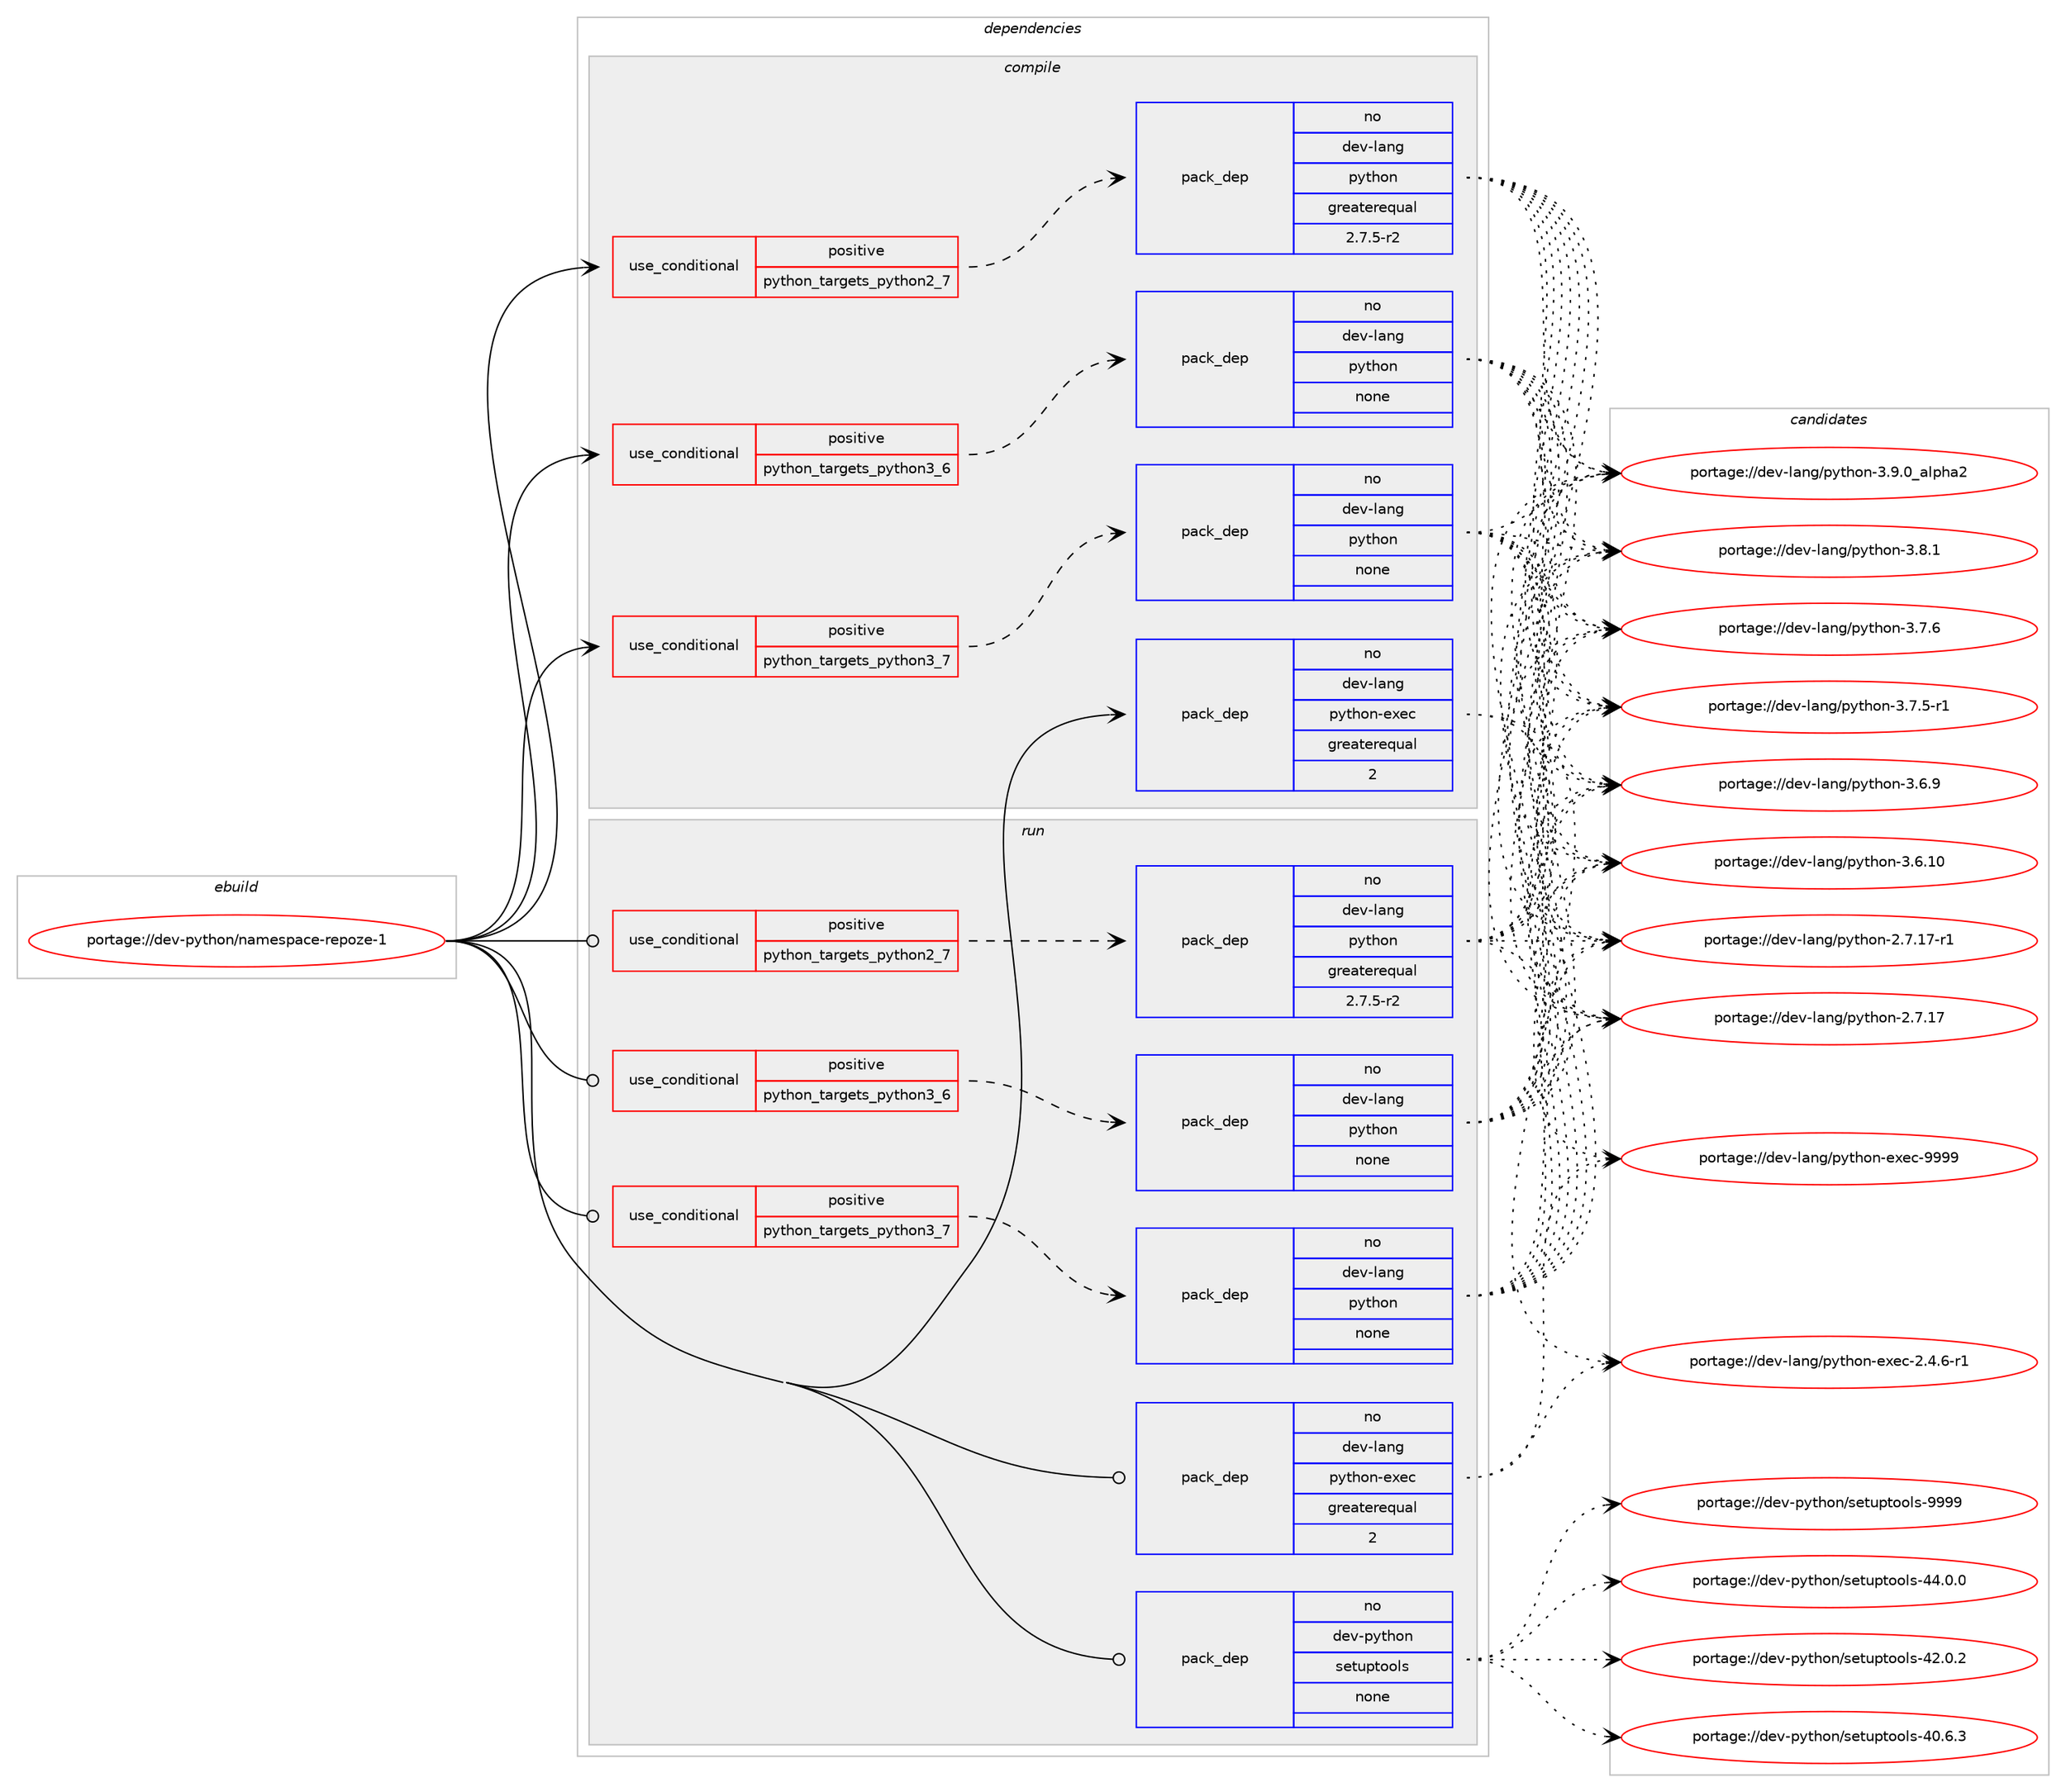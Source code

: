 digraph prolog {

# *************
# Graph options
# *************

newrank=true;
concentrate=true;
compound=true;
graph [rankdir=LR,fontname=Helvetica,fontsize=10,ranksep=1.5];#, ranksep=2.5, nodesep=0.2];
edge  [arrowhead=vee];
node  [fontname=Helvetica,fontsize=10];

# **********
# The ebuild
# **********

subgraph cluster_leftcol {
color=gray;
label=<<i>ebuild</i>>;
id [label="portage://dev-python/namespace-repoze-1", color=red, width=4, href="../dev-python/namespace-repoze-1.svg"];
}

# ****************
# The dependencies
# ****************

subgraph cluster_midcol {
color=gray;
label=<<i>dependencies</i>>;
subgraph cluster_compile {
fillcolor="#eeeeee";
style=filled;
label=<<i>compile</i>>;
subgraph cond112537 {
dependency449251 [label=<<TABLE BORDER="0" CELLBORDER="1" CELLSPACING="0" CELLPADDING="4"><TR><TD ROWSPAN="3" CELLPADDING="10">use_conditional</TD></TR><TR><TD>positive</TD></TR><TR><TD>python_targets_python2_7</TD></TR></TABLE>>, shape=none, color=red];
subgraph pack331734 {
dependency449252 [label=<<TABLE BORDER="0" CELLBORDER="1" CELLSPACING="0" CELLPADDING="4" WIDTH="220"><TR><TD ROWSPAN="6" CELLPADDING="30">pack_dep</TD></TR><TR><TD WIDTH="110">no</TD></TR><TR><TD>dev-lang</TD></TR><TR><TD>python</TD></TR><TR><TD>greaterequal</TD></TR><TR><TD>2.7.5-r2</TD></TR></TABLE>>, shape=none, color=blue];
}
dependency449251:e -> dependency449252:w [weight=20,style="dashed",arrowhead="vee"];
}
id:e -> dependency449251:w [weight=20,style="solid",arrowhead="vee"];
subgraph cond112538 {
dependency449253 [label=<<TABLE BORDER="0" CELLBORDER="1" CELLSPACING="0" CELLPADDING="4"><TR><TD ROWSPAN="3" CELLPADDING="10">use_conditional</TD></TR><TR><TD>positive</TD></TR><TR><TD>python_targets_python3_6</TD></TR></TABLE>>, shape=none, color=red];
subgraph pack331735 {
dependency449254 [label=<<TABLE BORDER="0" CELLBORDER="1" CELLSPACING="0" CELLPADDING="4" WIDTH="220"><TR><TD ROWSPAN="6" CELLPADDING="30">pack_dep</TD></TR><TR><TD WIDTH="110">no</TD></TR><TR><TD>dev-lang</TD></TR><TR><TD>python</TD></TR><TR><TD>none</TD></TR><TR><TD></TD></TR></TABLE>>, shape=none, color=blue];
}
dependency449253:e -> dependency449254:w [weight=20,style="dashed",arrowhead="vee"];
}
id:e -> dependency449253:w [weight=20,style="solid",arrowhead="vee"];
subgraph cond112539 {
dependency449255 [label=<<TABLE BORDER="0" CELLBORDER="1" CELLSPACING="0" CELLPADDING="4"><TR><TD ROWSPAN="3" CELLPADDING="10">use_conditional</TD></TR><TR><TD>positive</TD></TR><TR><TD>python_targets_python3_7</TD></TR></TABLE>>, shape=none, color=red];
subgraph pack331736 {
dependency449256 [label=<<TABLE BORDER="0" CELLBORDER="1" CELLSPACING="0" CELLPADDING="4" WIDTH="220"><TR><TD ROWSPAN="6" CELLPADDING="30">pack_dep</TD></TR><TR><TD WIDTH="110">no</TD></TR><TR><TD>dev-lang</TD></TR><TR><TD>python</TD></TR><TR><TD>none</TD></TR><TR><TD></TD></TR></TABLE>>, shape=none, color=blue];
}
dependency449255:e -> dependency449256:w [weight=20,style="dashed",arrowhead="vee"];
}
id:e -> dependency449255:w [weight=20,style="solid",arrowhead="vee"];
subgraph pack331737 {
dependency449257 [label=<<TABLE BORDER="0" CELLBORDER="1" CELLSPACING="0" CELLPADDING="4" WIDTH="220"><TR><TD ROWSPAN="6" CELLPADDING="30">pack_dep</TD></TR><TR><TD WIDTH="110">no</TD></TR><TR><TD>dev-lang</TD></TR><TR><TD>python-exec</TD></TR><TR><TD>greaterequal</TD></TR><TR><TD>2</TD></TR></TABLE>>, shape=none, color=blue];
}
id:e -> dependency449257:w [weight=20,style="solid",arrowhead="vee"];
}
subgraph cluster_compileandrun {
fillcolor="#eeeeee";
style=filled;
label=<<i>compile and run</i>>;
}
subgraph cluster_run {
fillcolor="#eeeeee";
style=filled;
label=<<i>run</i>>;
subgraph cond112540 {
dependency449258 [label=<<TABLE BORDER="0" CELLBORDER="1" CELLSPACING="0" CELLPADDING="4"><TR><TD ROWSPAN="3" CELLPADDING="10">use_conditional</TD></TR><TR><TD>positive</TD></TR><TR><TD>python_targets_python2_7</TD></TR></TABLE>>, shape=none, color=red];
subgraph pack331738 {
dependency449259 [label=<<TABLE BORDER="0" CELLBORDER="1" CELLSPACING="0" CELLPADDING="4" WIDTH="220"><TR><TD ROWSPAN="6" CELLPADDING="30">pack_dep</TD></TR><TR><TD WIDTH="110">no</TD></TR><TR><TD>dev-lang</TD></TR><TR><TD>python</TD></TR><TR><TD>greaterequal</TD></TR><TR><TD>2.7.5-r2</TD></TR></TABLE>>, shape=none, color=blue];
}
dependency449258:e -> dependency449259:w [weight=20,style="dashed",arrowhead="vee"];
}
id:e -> dependency449258:w [weight=20,style="solid",arrowhead="odot"];
subgraph cond112541 {
dependency449260 [label=<<TABLE BORDER="0" CELLBORDER="1" CELLSPACING="0" CELLPADDING="4"><TR><TD ROWSPAN="3" CELLPADDING="10">use_conditional</TD></TR><TR><TD>positive</TD></TR><TR><TD>python_targets_python3_6</TD></TR></TABLE>>, shape=none, color=red];
subgraph pack331739 {
dependency449261 [label=<<TABLE BORDER="0" CELLBORDER="1" CELLSPACING="0" CELLPADDING="4" WIDTH="220"><TR><TD ROWSPAN="6" CELLPADDING="30">pack_dep</TD></TR><TR><TD WIDTH="110">no</TD></TR><TR><TD>dev-lang</TD></TR><TR><TD>python</TD></TR><TR><TD>none</TD></TR><TR><TD></TD></TR></TABLE>>, shape=none, color=blue];
}
dependency449260:e -> dependency449261:w [weight=20,style="dashed",arrowhead="vee"];
}
id:e -> dependency449260:w [weight=20,style="solid",arrowhead="odot"];
subgraph cond112542 {
dependency449262 [label=<<TABLE BORDER="0" CELLBORDER="1" CELLSPACING="0" CELLPADDING="4"><TR><TD ROWSPAN="3" CELLPADDING="10">use_conditional</TD></TR><TR><TD>positive</TD></TR><TR><TD>python_targets_python3_7</TD></TR></TABLE>>, shape=none, color=red];
subgraph pack331740 {
dependency449263 [label=<<TABLE BORDER="0" CELLBORDER="1" CELLSPACING="0" CELLPADDING="4" WIDTH="220"><TR><TD ROWSPAN="6" CELLPADDING="30">pack_dep</TD></TR><TR><TD WIDTH="110">no</TD></TR><TR><TD>dev-lang</TD></TR><TR><TD>python</TD></TR><TR><TD>none</TD></TR><TR><TD></TD></TR></TABLE>>, shape=none, color=blue];
}
dependency449262:e -> dependency449263:w [weight=20,style="dashed",arrowhead="vee"];
}
id:e -> dependency449262:w [weight=20,style="solid",arrowhead="odot"];
subgraph pack331741 {
dependency449264 [label=<<TABLE BORDER="0" CELLBORDER="1" CELLSPACING="0" CELLPADDING="4" WIDTH="220"><TR><TD ROWSPAN="6" CELLPADDING="30">pack_dep</TD></TR><TR><TD WIDTH="110">no</TD></TR><TR><TD>dev-lang</TD></TR><TR><TD>python-exec</TD></TR><TR><TD>greaterequal</TD></TR><TR><TD>2</TD></TR></TABLE>>, shape=none, color=blue];
}
id:e -> dependency449264:w [weight=20,style="solid",arrowhead="odot"];
subgraph pack331742 {
dependency449265 [label=<<TABLE BORDER="0" CELLBORDER="1" CELLSPACING="0" CELLPADDING="4" WIDTH="220"><TR><TD ROWSPAN="6" CELLPADDING="30">pack_dep</TD></TR><TR><TD WIDTH="110">no</TD></TR><TR><TD>dev-python</TD></TR><TR><TD>setuptools</TD></TR><TR><TD>none</TD></TR><TR><TD></TD></TR></TABLE>>, shape=none, color=blue];
}
id:e -> dependency449265:w [weight=20,style="solid",arrowhead="odot"];
}
}

# **************
# The candidates
# **************

subgraph cluster_choices {
rank=same;
color=gray;
label=<<i>candidates</i>>;

subgraph choice331734 {
color=black;
nodesep=1;
choice10010111845108971101034711212111610411111045514657464895971081121049750 [label="portage://dev-lang/python-3.9.0_alpha2", color=red, width=4,href="../dev-lang/python-3.9.0_alpha2.svg"];
choice100101118451089711010347112121116104111110455146564649 [label="portage://dev-lang/python-3.8.1", color=red, width=4,href="../dev-lang/python-3.8.1.svg"];
choice100101118451089711010347112121116104111110455146554654 [label="portage://dev-lang/python-3.7.6", color=red, width=4,href="../dev-lang/python-3.7.6.svg"];
choice1001011184510897110103471121211161041111104551465546534511449 [label="portage://dev-lang/python-3.7.5-r1", color=red, width=4,href="../dev-lang/python-3.7.5-r1.svg"];
choice100101118451089711010347112121116104111110455146544657 [label="portage://dev-lang/python-3.6.9", color=red, width=4,href="../dev-lang/python-3.6.9.svg"];
choice10010111845108971101034711212111610411111045514654464948 [label="portage://dev-lang/python-3.6.10", color=red, width=4,href="../dev-lang/python-3.6.10.svg"];
choice100101118451089711010347112121116104111110455046554649554511449 [label="portage://dev-lang/python-2.7.17-r1", color=red, width=4,href="../dev-lang/python-2.7.17-r1.svg"];
choice10010111845108971101034711212111610411111045504655464955 [label="portage://dev-lang/python-2.7.17", color=red, width=4,href="../dev-lang/python-2.7.17.svg"];
dependency449252:e -> choice10010111845108971101034711212111610411111045514657464895971081121049750:w [style=dotted,weight="100"];
dependency449252:e -> choice100101118451089711010347112121116104111110455146564649:w [style=dotted,weight="100"];
dependency449252:e -> choice100101118451089711010347112121116104111110455146554654:w [style=dotted,weight="100"];
dependency449252:e -> choice1001011184510897110103471121211161041111104551465546534511449:w [style=dotted,weight="100"];
dependency449252:e -> choice100101118451089711010347112121116104111110455146544657:w [style=dotted,weight="100"];
dependency449252:e -> choice10010111845108971101034711212111610411111045514654464948:w [style=dotted,weight="100"];
dependency449252:e -> choice100101118451089711010347112121116104111110455046554649554511449:w [style=dotted,weight="100"];
dependency449252:e -> choice10010111845108971101034711212111610411111045504655464955:w [style=dotted,weight="100"];
}
subgraph choice331735 {
color=black;
nodesep=1;
choice10010111845108971101034711212111610411111045514657464895971081121049750 [label="portage://dev-lang/python-3.9.0_alpha2", color=red, width=4,href="../dev-lang/python-3.9.0_alpha2.svg"];
choice100101118451089711010347112121116104111110455146564649 [label="portage://dev-lang/python-3.8.1", color=red, width=4,href="../dev-lang/python-3.8.1.svg"];
choice100101118451089711010347112121116104111110455146554654 [label="portage://dev-lang/python-3.7.6", color=red, width=4,href="../dev-lang/python-3.7.6.svg"];
choice1001011184510897110103471121211161041111104551465546534511449 [label="portage://dev-lang/python-3.7.5-r1", color=red, width=4,href="../dev-lang/python-3.7.5-r1.svg"];
choice100101118451089711010347112121116104111110455146544657 [label="portage://dev-lang/python-3.6.9", color=red, width=4,href="../dev-lang/python-3.6.9.svg"];
choice10010111845108971101034711212111610411111045514654464948 [label="portage://dev-lang/python-3.6.10", color=red, width=4,href="../dev-lang/python-3.6.10.svg"];
choice100101118451089711010347112121116104111110455046554649554511449 [label="portage://dev-lang/python-2.7.17-r1", color=red, width=4,href="../dev-lang/python-2.7.17-r1.svg"];
choice10010111845108971101034711212111610411111045504655464955 [label="portage://dev-lang/python-2.7.17", color=red, width=4,href="../dev-lang/python-2.7.17.svg"];
dependency449254:e -> choice10010111845108971101034711212111610411111045514657464895971081121049750:w [style=dotted,weight="100"];
dependency449254:e -> choice100101118451089711010347112121116104111110455146564649:w [style=dotted,weight="100"];
dependency449254:e -> choice100101118451089711010347112121116104111110455146554654:w [style=dotted,weight="100"];
dependency449254:e -> choice1001011184510897110103471121211161041111104551465546534511449:w [style=dotted,weight="100"];
dependency449254:e -> choice100101118451089711010347112121116104111110455146544657:w [style=dotted,weight="100"];
dependency449254:e -> choice10010111845108971101034711212111610411111045514654464948:w [style=dotted,weight="100"];
dependency449254:e -> choice100101118451089711010347112121116104111110455046554649554511449:w [style=dotted,weight="100"];
dependency449254:e -> choice10010111845108971101034711212111610411111045504655464955:w [style=dotted,weight="100"];
}
subgraph choice331736 {
color=black;
nodesep=1;
choice10010111845108971101034711212111610411111045514657464895971081121049750 [label="portage://dev-lang/python-3.9.0_alpha2", color=red, width=4,href="../dev-lang/python-3.9.0_alpha2.svg"];
choice100101118451089711010347112121116104111110455146564649 [label="portage://dev-lang/python-3.8.1", color=red, width=4,href="../dev-lang/python-3.8.1.svg"];
choice100101118451089711010347112121116104111110455146554654 [label="portage://dev-lang/python-3.7.6", color=red, width=4,href="../dev-lang/python-3.7.6.svg"];
choice1001011184510897110103471121211161041111104551465546534511449 [label="portage://dev-lang/python-3.7.5-r1", color=red, width=4,href="../dev-lang/python-3.7.5-r1.svg"];
choice100101118451089711010347112121116104111110455146544657 [label="portage://dev-lang/python-3.6.9", color=red, width=4,href="../dev-lang/python-3.6.9.svg"];
choice10010111845108971101034711212111610411111045514654464948 [label="portage://dev-lang/python-3.6.10", color=red, width=4,href="../dev-lang/python-3.6.10.svg"];
choice100101118451089711010347112121116104111110455046554649554511449 [label="portage://dev-lang/python-2.7.17-r1", color=red, width=4,href="../dev-lang/python-2.7.17-r1.svg"];
choice10010111845108971101034711212111610411111045504655464955 [label="portage://dev-lang/python-2.7.17", color=red, width=4,href="../dev-lang/python-2.7.17.svg"];
dependency449256:e -> choice10010111845108971101034711212111610411111045514657464895971081121049750:w [style=dotted,weight="100"];
dependency449256:e -> choice100101118451089711010347112121116104111110455146564649:w [style=dotted,weight="100"];
dependency449256:e -> choice100101118451089711010347112121116104111110455146554654:w [style=dotted,weight="100"];
dependency449256:e -> choice1001011184510897110103471121211161041111104551465546534511449:w [style=dotted,weight="100"];
dependency449256:e -> choice100101118451089711010347112121116104111110455146544657:w [style=dotted,weight="100"];
dependency449256:e -> choice10010111845108971101034711212111610411111045514654464948:w [style=dotted,weight="100"];
dependency449256:e -> choice100101118451089711010347112121116104111110455046554649554511449:w [style=dotted,weight="100"];
dependency449256:e -> choice10010111845108971101034711212111610411111045504655464955:w [style=dotted,weight="100"];
}
subgraph choice331737 {
color=black;
nodesep=1;
choice10010111845108971101034711212111610411111045101120101994557575757 [label="portage://dev-lang/python-exec-9999", color=red, width=4,href="../dev-lang/python-exec-9999.svg"];
choice10010111845108971101034711212111610411111045101120101994550465246544511449 [label="portage://dev-lang/python-exec-2.4.6-r1", color=red, width=4,href="../dev-lang/python-exec-2.4.6-r1.svg"];
dependency449257:e -> choice10010111845108971101034711212111610411111045101120101994557575757:w [style=dotted,weight="100"];
dependency449257:e -> choice10010111845108971101034711212111610411111045101120101994550465246544511449:w [style=dotted,weight="100"];
}
subgraph choice331738 {
color=black;
nodesep=1;
choice10010111845108971101034711212111610411111045514657464895971081121049750 [label="portage://dev-lang/python-3.9.0_alpha2", color=red, width=4,href="../dev-lang/python-3.9.0_alpha2.svg"];
choice100101118451089711010347112121116104111110455146564649 [label="portage://dev-lang/python-3.8.1", color=red, width=4,href="../dev-lang/python-3.8.1.svg"];
choice100101118451089711010347112121116104111110455146554654 [label="portage://dev-lang/python-3.7.6", color=red, width=4,href="../dev-lang/python-3.7.6.svg"];
choice1001011184510897110103471121211161041111104551465546534511449 [label="portage://dev-lang/python-3.7.5-r1", color=red, width=4,href="../dev-lang/python-3.7.5-r1.svg"];
choice100101118451089711010347112121116104111110455146544657 [label="portage://dev-lang/python-3.6.9", color=red, width=4,href="../dev-lang/python-3.6.9.svg"];
choice10010111845108971101034711212111610411111045514654464948 [label="portage://dev-lang/python-3.6.10", color=red, width=4,href="../dev-lang/python-3.6.10.svg"];
choice100101118451089711010347112121116104111110455046554649554511449 [label="portage://dev-lang/python-2.7.17-r1", color=red, width=4,href="../dev-lang/python-2.7.17-r1.svg"];
choice10010111845108971101034711212111610411111045504655464955 [label="portage://dev-lang/python-2.7.17", color=red, width=4,href="../dev-lang/python-2.7.17.svg"];
dependency449259:e -> choice10010111845108971101034711212111610411111045514657464895971081121049750:w [style=dotted,weight="100"];
dependency449259:e -> choice100101118451089711010347112121116104111110455146564649:w [style=dotted,weight="100"];
dependency449259:e -> choice100101118451089711010347112121116104111110455146554654:w [style=dotted,weight="100"];
dependency449259:e -> choice1001011184510897110103471121211161041111104551465546534511449:w [style=dotted,weight="100"];
dependency449259:e -> choice100101118451089711010347112121116104111110455146544657:w [style=dotted,weight="100"];
dependency449259:e -> choice10010111845108971101034711212111610411111045514654464948:w [style=dotted,weight="100"];
dependency449259:e -> choice100101118451089711010347112121116104111110455046554649554511449:w [style=dotted,weight="100"];
dependency449259:e -> choice10010111845108971101034711212111610411111045504655464955:w [style=dotted,weight="100"];
}
subgraph choice331739 {
color=black;
nodesep=1;
choice10010111845108971101034711212111610411111045514657464895971081121049750 [label="portage://dev-lang/python-3.9.0_alpha2", color=red, width=4,href="../dev-lang/python-3.9.0_alpha2.svg"];
choice100101118451089711010347112121116104111110455146564649 [label="portage://dev-lang/python-3.8.1", color=red, width=4,href="../dev-lang/python-3.8.1.svg"];
choice100101118451089711010347112121116104111110455146554654 [label="portage://dev-lang/python-3.7.6", color=red, width=4,href="../dev-lang/python-3.7.6.svg"];
choice1001011184510897110103471121211161041111104551465546534511449 [label="portage://dev-lang/python-3.7.5-r1", color=red, width=4,href="../dev-lang/python-3.7.5-r1.svg"];
choice100101118451089711010347112121116104111110455146544657 [label="portage://dev-lang/python-3.6.9", color=red, width=4,href="../dev-lang/python-3.6.9.svg"];
choice10010111845108971101034711212111610411111045514654464948 [label="portage://dev-lang/python-3.6.10", color=red, width=4,href="../dev-lang/python-3.6.10.svg"];
choice100101118451089711010347112121116104111110455046554649554511449 [label="portage://dev-lang/python-2.7.17-r1", color=red, width=4,href="../dev-lang/python-2.7.17-r1.svg"];
choice10010111845108971101034711212111610411111045504655464955 [label="portage://dev-lang/python-2.7.17", color=red, width=4,href="../dev-lang/python-2.7.17.svg"];
dependency449261:e -> choice10010111845108971101034711212111610411111045514657464895971081121049750:w [style=dotted,weight="100"];
dependency449261:e -> choice100101118451089711010347112121116104111110455146564649:w [style=dotted,weight="100"];
dependency449261:e -> choice100101118451089711010347112121116104111110455146554654:w [style=dotted,weight="100"];
dependency449261:e -> choice1001011184510897110103471121211161041111104551465546534511449:w [style=dotted,weight="100"];
dependency449261:e -> choice100101118451089711010347112121116104111110455146544657:w [style=dotted,weight="100"];
dependency449261:e -> choice10010111845108971101034711212111610411111045514654464948:w [style=dotted,weight="100"];
dependency449261:e -> choice100101118451089711010347112121116104111110455046554649554511449:w [style=dotted,weight="100"];
dependency449261:e -> choice10010111845108971101034711212111610411111045504655464955:w [style=dotted,weight="100"];
}
subgraph choice331740 {
color=black;
nodesep=1;
choice10010111845108971101034711212111610411111045514657464895971081121049750 [label="portage://dev-lang/python-3.9.0_alpha2", color=red, width=4,href="../dev-lang/python-3.9.0_alpha2.svg"];
choice100101118451089711010347112121116104111110455146564649 [label="portage://dev-lang/python-3.8.1", color=red, width=4,href="../dev-lang/python-3.8.1.svg"];
choice100101118451089711010347112121116104111110455146554654 [label="portage://dev-lang/python-3.7.6", color=red, width=4,href="../dev-lang/python-3.7.6.svg"];
choice1001011184510897110103471121211161041111104551465546534511449 [label="portage://dev-lang/python-3.7.5-r1", color=red, width=4,href="../dev-lang/python-3.7.5-r1.svg"];
choice100101118451089711010347112121116104111110455146544657 [label="portage://dev-lang/python-3.6.9", color=red, width=4,href="../dev-lang/python-3.6.9.svg"];
choice10010111845108971101034711212111610411111045514654464948 [label="portage://dev-lang/python-3.6.10", color=red, width=4,href="../dev-lang/python-3.6.10.svg"];
choice100101118451089711010347112121116104111110455046554649554511449 [label="portage://dev-lang/python-2.7.17-r1", color=red, width=4,href="../dev-lang/python-2.7.17-r1.svg"];
choice10010111845108971101034711212111610411111045504655464955 [label="portage://dev-lang/python-2.7.17", color=red, width=4,href="../dev-lang/python-2.7.17.svg"];
dependency449263:e -> choice10010111845108971101034711212111610411111045514657464895971081121049750:w [style=dotted,weight="100"];
dependency449263:e -> choice100101118451089711010347112121116104111110455146564649:w [style=dotted,weight="100"];
dependency449263:e -> choice100101118451089711010347112121116104111110455146554654:w [style=dotted,weight="100"];
dependency449263:e -> choice1001011184510897110103471121211161041111104551465546534511449:w [style=dotted,weight="100"];
dependency449263:e -> choice100101118451089711010347112121116104111110455146544657:w [style=dotted,weight="100"];
dependency449263:e -> choice10010111845108971101034711212111610411111045514654464948:w [style=dotted,weight="100"];
dependency449263:e -> choice100101118451089711010347112121116104111110455046554649554511449:w [style=dotted,weight="100"];
dependency449263:e -> choice10010111845108971101034711212111610411111045504655464955:w [style=dotted,weight="100"];
}
subgraph choice331741 {
color=black;
nodesep=1;
choice10010111845108971101034711212111610411111045101120101994557575757 [label="portage://dev-lang/python-exec-9999", color=red, width=4,href="../dev-lang/python-exec-9999.svg"];
choice10010111845108971101034711212111610411111045101120101994550465246544511449 [label="portage://dev-lang/python-exec-2.4.6-r1", color=red, width=4,href="../dev-lang/python-exec-2.4.6-r1.svg"];
dependency449264:e -> choice10010111845108971101034711212111610411111045101120101994557575757:w [style=dotted,weight="100"];
dependency449264:e -> choice10010111845108971101034711212111610411111045101120101994550465246544511449:w [style=dotted,weight="100"];
}
subgraph choice331742 {
color=black;
nodesep=1;
choice10010111845112121116104111110471151011161171121161111111081154557575757 [label="portage://dev-python/setuptools-9999", color=red, width=4,href="../dev-python/setuptools-9999.svg"];
choice100101118451121211161041111104711510111611711211611111110811545525246484648 [label="portage://dev-python/setuptools-44.0.0", color=red, width=4,href="../dev-python/setuptools-44.0.0.svg"];
choice100101118451121211161041111104711510111611711211611111110811545525046484650 [label="portage://dev-python/setuptools-42.0.2", color=red, width=4,href="../dev-python/setuptools-42.0.2.svg"];
choice100101118451121211161041111104711510111611711211611111110811545524846544651 [label="portage://dev-python/setuptools-40.6.3", color=red, width=4,href="../dev-python/setuptools-40.6.3.svg"];
dependency449265:e -> choice10010111845112121116104111110471151011161171121161111111081154557575757:w [style=dotted,weight="100"];
dependency449265:e -> choice100101118451121211161041111104711510111611711211611111110811545525246484648:w [style=dotted,weight="100"];
dependency449265:e -> choice100101118451121211161041111104711510111611711211611111110811545525046484650:w [style=dotted,weight="100"];
dependency449265:e -> choice100101118451121211161041111104711510111611711211611111110811545524846544651:w [style=dotted,weight="100"];
}
}

}
